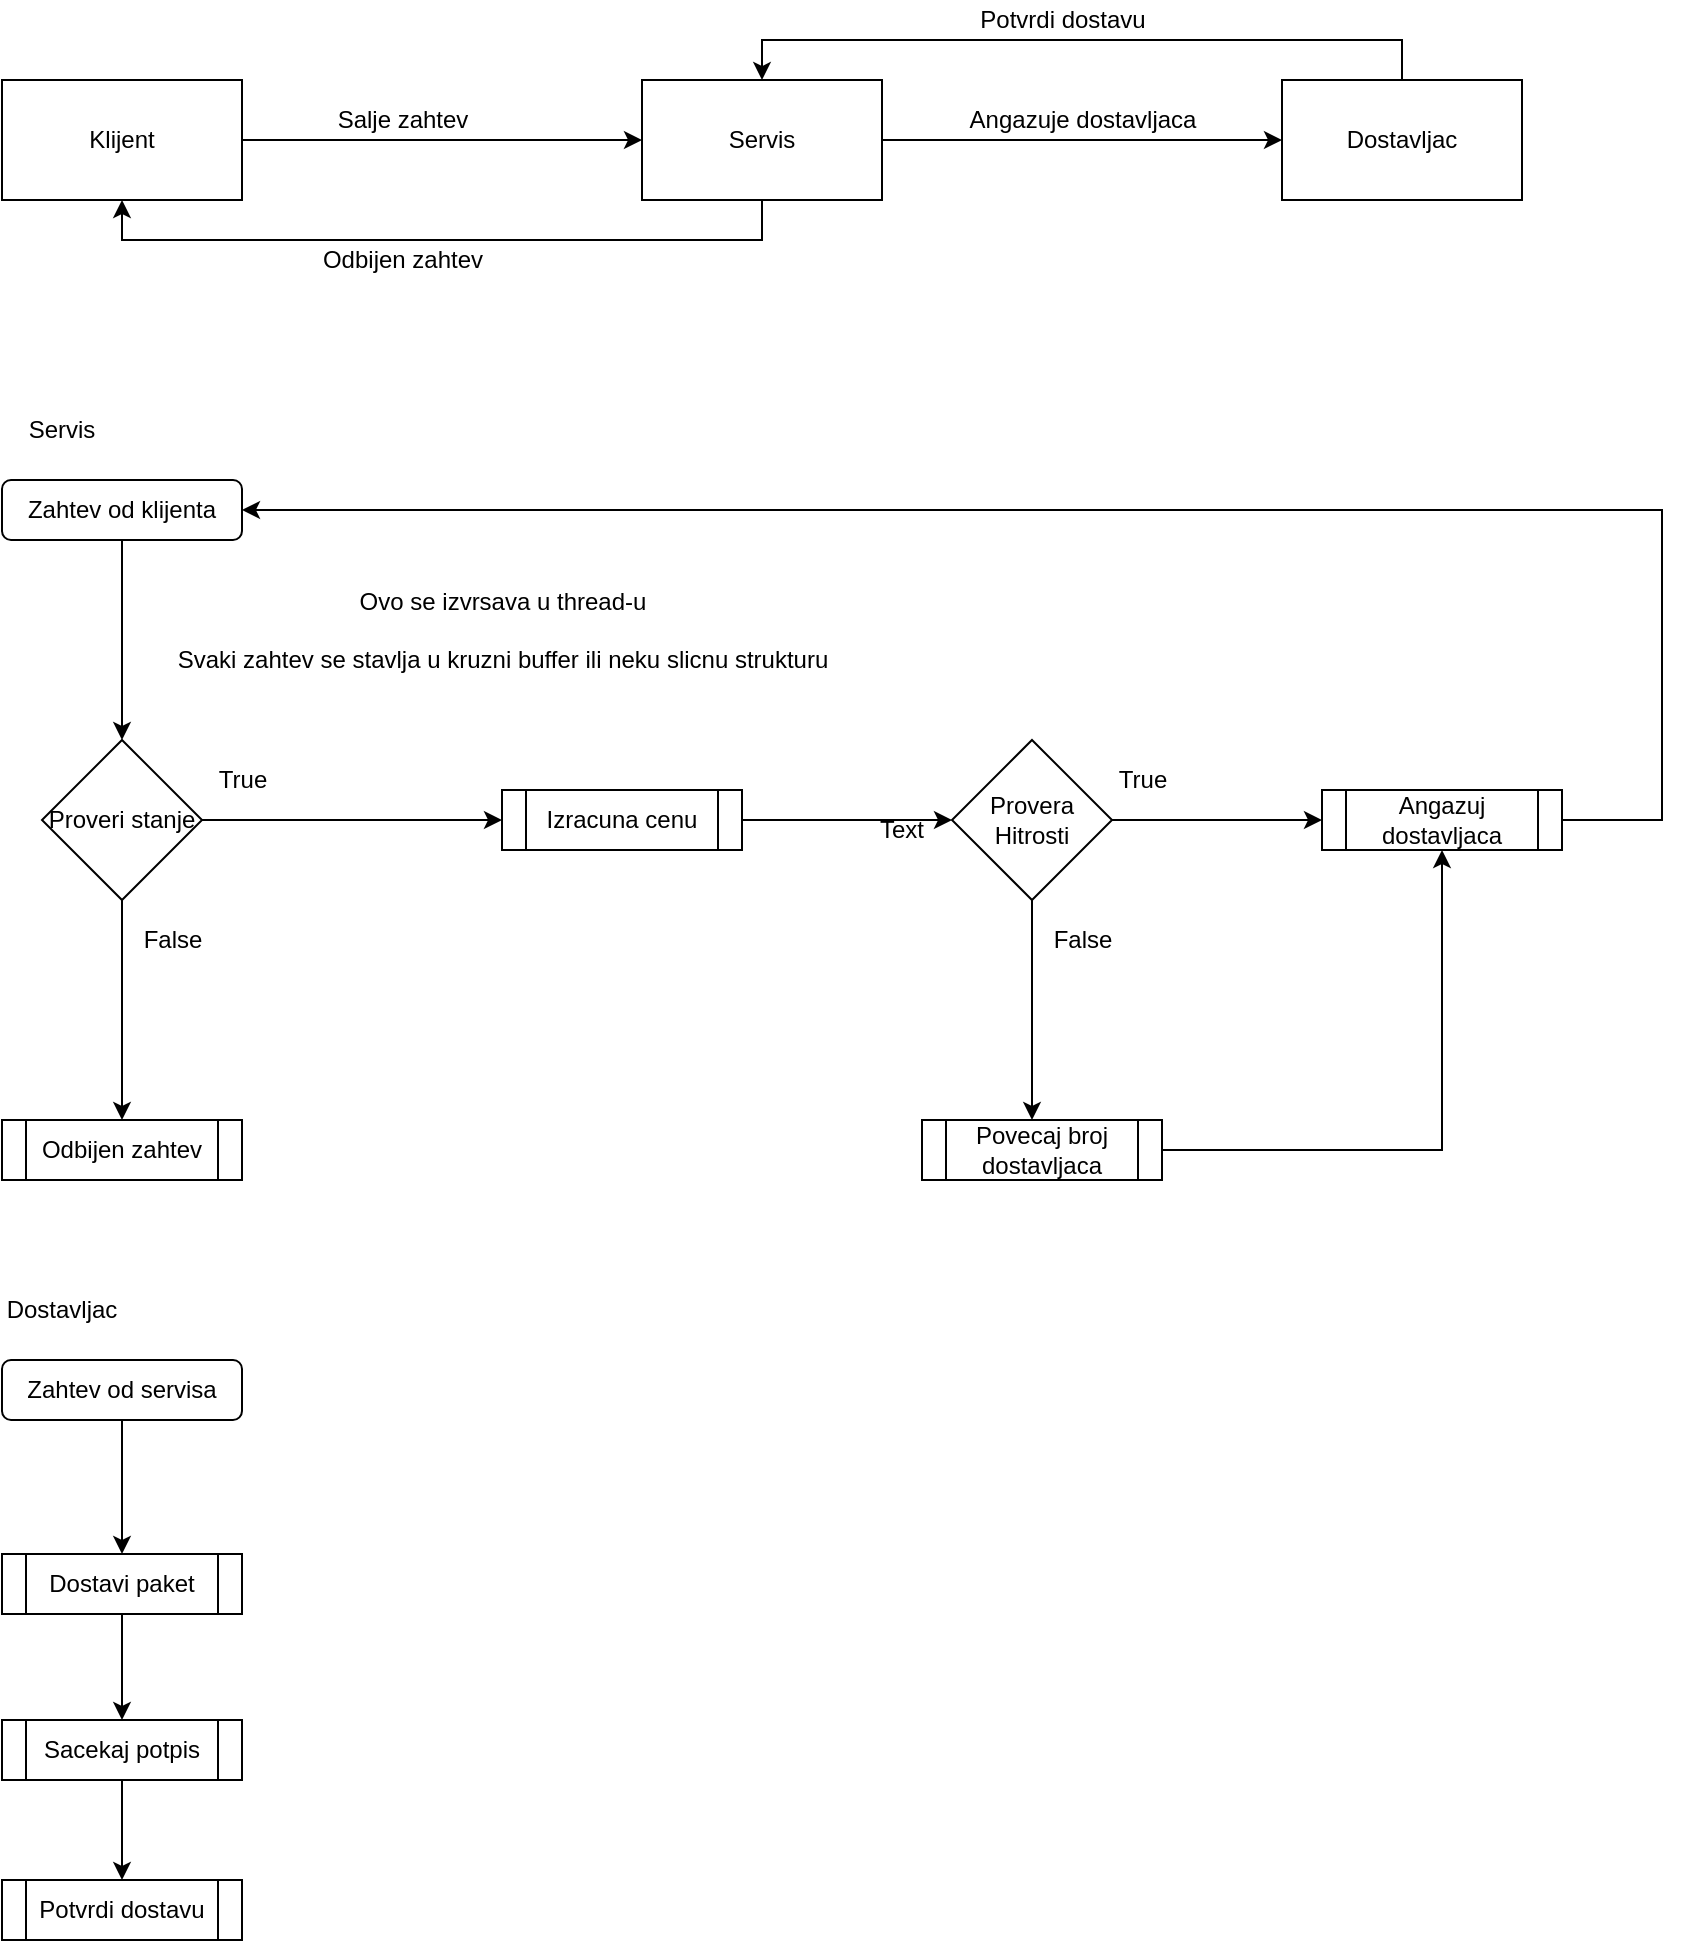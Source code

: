 <mxfile version="15.9.1" type="device"><diagram id="8dCZTInfEaNArfSm8maY" name="Page-1"><mxGraphModel dx="1038" dy="585" grid="1" gridSize="10" guides="1" tooltips="1" connect="1" arrows="1" fold="1" page="1" pageScale="1" pageWidth="2336" pageHeight="1654" math="0" shadow="0"><root><mxCell id="0"/><mxCell id="1" parent="0"/><mxCell id="6rLvrSNNjeyjGJzuv0mV-4" style="edgeStyle=orthogonalEdgeStyle;rounded=0;orthogonalLoop=1;jettySize=auto;html=1;entryX=0;entryY=0.5;entryDx=0;entryDy=0;" edge="1" parent="1" source="6rLvrSNNjeyjGJzuv0mV-1" target="6rLvrSNNjeyjGJzuv0mV-2"><mxGeometry relative="1" as="geometry"/></mxCell><mxCell id="6rLvrSNNjeyjGJzuv0mV-1" value="Klijent" style="rounded=0;whiteSpace=wrap;html=1;" vertex="1" parent="1"><mxGeometry x="40" y="60" width="120" height="60" as="geometry"/></mxCell><mxCell id="6rLvrSNNjeyjGJzuv0mV-6" style="edgeStyle=orthogonalEdgeStyle;rounded=0;orthogonalLoop=1;jettySize=auto;html=1;entryX=0;entryY=0.5;entryDx=0;entryDy=0;" edge="1" parent="1" source="6rLvrSNNjeyjGJzuv0mV-2" target="6rLvrSNNjeyjGJzuv0mV-3"><mxGeometry relative="1" as="geometry"/></mxCell><mxCell id="6rLvrSNNjeyjGJzuv0mV-50" style="edgeStyle=orthogonalEdgeStyle;rounded=0;orthogonalLoop=1;jettySize=auto;html=1;exitX=0.5;exitY=1;exitDx=0;exitDy=0;entryX=0.5;entryY=1;entryDx=0;entryDy=0;" edge="1" parent="1" source="6rLvrSNNjeyjGJzuv0mV-2" target="6rLvrSNNjeyjGJzuv0mV-1"><mxGeometry relative="1" as="geometry"/></mxCell><mxCell id="6rLvrSNNjeyjGJzuv0mV-2" value="Servis" style="rounded=0;whiteSpace=wrap;html=1;" vertex="1" parent="1"><mxGeometry x="360" y="60" width="120" height="60" as="geometry"/></mxCell><mxCell id="6rLvrSNNjeyjGJzuv0mV-46" style="edgeStyle=orthogonalEdgeStyle;rounded=0;orthogonalLoop=1;jettySize=auto;html=1;exitX=0.5;exitY=0;exitDx=0;exitDy=0;entryX=0.5;entryY=0;entryDx=0;entryDy=0;" edge="1" parent="1" source="6rLvrSNNjeyjGJzuv0mV-3" target="6rLvrSNNjeyjGJzuv0mV-2"><mxGeometry relative="1" as="geometry"/></mxCell><mxCell id="6rLvrSNNjeyjGJzuv0mV-3" value="Dostavljac" style="rounded=0;whiteSpace=wrap;html=1;" vertex="1" parent="1"><mxGeometry x="680" y="60" width="120" height="60" as="geometry"/></mxCell><mxCell id="6rLvrSNNjeyjGJzuv0mV-5" value="Salje zahtev" style="text;html=1;align=center;verticalAlign=middle;resizable=0;points=[];autosize=1;strokeColor=none;fillColor=none;" vertex="1" parent="1"><mxGeometry x="200" y="70" width="80" height="20" as="geometry"/></mxCell><mxCell id="6rLvrSNNjeyjGJzuv0mV-8" value="Angazuje dostavljaca&lt;br&gt;" style="text;html=1;align=center;verticalAlign=middle;resizable=0;points=[];autosize=1;strokeColor=none;fillColor=none;" vertex="1" parent="1"><mxGeometry x="515" y="70" width="130" height="20" as="geometry"/></mxCell><mxCell id="6rLvrSNNjeyjGJzuv0mV-11" value="Servis&lt;br&gt;" style="text;html=1;strokeColor=none;fillColor=none;align=center;verticalAlign=middle;whiteSpace=wrap;rounded=0;" vertex="1" parent="1"><mxGeometry x="40" y="220" width="60" height="30" as="geometry"/></mxCell><mxCell id="6rLvrSNNjeyjGJzuv0mV-15" style="edgeStyle=orthogonalEdgeStyle;rounded=0;orthogonalLoop=1;jettySize=auto;html=1;exitX=0.5;exitY=1;exitDx=0;exitDy=0;entryX=0.5;entryY=0;entryDx=0;entryDy=0;" edge="1" parent="1" source="6rLvrSNNjeyjGJzuv0mV-13" target="6rLvrSNNjeyjGJzuv0mV-16"><mxGeometry relative="1" as="geometry"><mxPoint x="60" y="380" as="targetPoint"/></mxGeometry></mxCell><mxCell id="6rLvrSNNjeyjGJzuv0mV-13" value="Zahtev od klijenta" style="rounded=1;whiteSpace=wrap;html=1;" vertex="1" parent="1"><mxGeometry x="40" y="260" width="120" height="30" as="geometry"/></mxCell><mxCell id="6rLvrSNNjeyjGJzuv0mV-17" style="edgeStyle=orthogonalEdgeStyle;rounded=0;orthogonalLoop=1;jettySize=auto;html=1;exitX=1;exitY=0.5;exitDx=0;exitDy=0;entryX=0;entryY=0.5;entryDx=0;entryDy=0;" edge="1" parent="1" source="6rLvrSNNjeyjGJzuv0mV-14" target="6rLvrSNNjeyjGJzuv0mV-22"><mxGeometry relative="1" as="geometry"><mxPoint x="260" y="630" as="targetPoint"/></mxGeometry></mxCell><mxCell id="6rLvrSNNjeyjGJzuv0mV-14" value="Izracuna cenu" style="shape=process;whiteSpace=wrap;html=1;backgroundOutline=1;" vertex="1" parent="1"><mxGeometry x="290" y="415" width="120" height="30" as="geometry"/></mxCell><mxCell id="6rLvrSNNjeyjGJzuv0mV-18" style="edgeStyle=orthogonalEdgeStyle;rounded=0;orthogonalLoop=1;jettySize=auto;html=1;entryX=0;entryY=0.5;entryDx=0;entryDy=0;" edge="1" parent="1" source="6rLvrSNNjeyjGJzuv0mV-16" target="6rLvrSNNjeyjGJzuv0mV-14"><mxGeometry relative="1" as="geometry"><mxPoint x="280" y="460" as="targetPoint"/></mxGeometry></mxCell><mxCell id="6rLvrSNNjeyjGJzuv0mV-27" style="edgeStyle=orthogonalEdgeStyle;rounded=0;orthogonalLoop=1;jettySize=auto;html=1;exitX=0.5;exitY=1;exitDx=0;exitDy=0;entryX=0.5;entryY=0;entryDx=0;entryDy=0;" edge="1" parent="1" source="6rLvrSNNjeyjGJzuv0mV-16" target="6rLvrSNNjeyjGJzuv0mV-26"><mxGeometry relative="1" as="geometry"/></mxCell><mxCell id="6rLvrSNNjeyjGJzuv0mV-16" value="Proveri stanje&lt;br&gt;" style="rhombus;whiteSpace=wrap;html=1;direction=east;" vertex="1" parent="1"><mxGeometry x="60" y="390" width="80" height="80" as="geometry"/></mxCell><mxCell id="6rLvrSNNjeyjGJzuv0mV-19" value="True&lt;br&gt;" style="text;html=1;align=center;verticalAlign=middle;resizable=0;points=[];autosize=1;strokeColor=none;fillColor=none;" vertex="1" parent="1"><mxGeometry x="140" y="400" width="40" height="20" as="geometry"/></mxCell><mxCell id="6rLvrSNNjeyjGJzuv0mV-24" style="edgeStyle=orthogonalEdgeStyle;rounded=0;orthogonalLoop=1;jettySize=auto;html=1;exitX=1;exitY=0.5;exitDx=0;exitDy=0;entryX=0;entryY=0.5;entryDx=0;entryDy=0;" edge="1" parent="1" source="6rLvrSNNjeyjGJzuv0mV-22" target="6rLvrSNNjeyjGJzuv0mV-25"><mxGeometry relative="1" as="geometry"><mxPoint x="710" y="430" as="targetPoint"/></mxGeometry></mxCell><mxCell id="6rLvrSNNjeyjGJzuv0mV-28" style="edgeStyle=orthogonalEdgeStyle;rounded=0;orthogonalLoop=1;jettySize=auto;html=1;exitX=0.5;exitY=1;exitDx=0;exitDy=0;" edge="1" parent="1" source="6rLvrSNNjeyjGJzuv0mV-22"><mxGeometry relative="1" as="geometry"><mxPoint x="555" y="580" as="targetPoint"/><Array as="points"><mxPoint x="555" y="550"/></Array></mxGeometry></mxCell><mxCell id="6rLvrSNNjeyjGJzuv0mV-22" value="Provera Hitrosti" style="rhombus;whiteSpace=wrap;html=1;" vertex="1" parent="1"><mxGeometry x="515" y="390" width="80" height="80" as="geometry"/></mxCell><mxCell id="6rLvrSNNjeyjGJzuv0mV-48" style="edgeStyle=orthogonalEdgeStyle;rounded=0;orthogonalLoop=1;jettySize=auto;html=1;entryX=1;entryY=0.5;entryDx=0;entryDy=0;" edge="1" parent="1" source="6rLvrSNNjeyjGJzuv0mV-25" target="6rLvrSNNjeyjGJzuv0mV-13"><mxGeometry relative="1" as="geometry"><Array as="points"><mxPoint x="870" y="430"/><mxPoint x="870" y="275"/></Array></mxGeometry></mxCell><mxCell id="6rLvrSNNjeyjGJzuv0mV-25" value="Angazuj dostavljaca" style="shape=process;whiteSpace=wrap;html=1;backgroundOutline=1;" vertex="1" parent="1"><mxGeometry x="700" y="415" width="120" height="30" as="geometry"/></mxCell><mxCell id="6rLvrSNNjeyjGJzuv0mV-26" value="Odbijen zahtev" style="shape=process;whiteSpace=wrap;html=1;backgroundOutline=1;" vertex="1" parent="1"><mxGeometry x="40" y="580" width="120" height="30" as="geometry"/></mxCell><mxCell id="6rLvrSNNjeyjGJzuv0mV-29" value="True" style="text;html=1;align=center;verticalAlign=middle;resizable=0;points=[];autosize=1;strokeColor=none;fillColor=none;" vertex="1" parent="1"><mxGeometry x="590" y="400" width="40" height="20" as="geometry"/></mxCell><mxCell id="6rLvrSNNjeyjGJzuv0mV-30" value="False&lt;br&gt;" style="text;html=1;align=center;verticalAlign=middle;resizable=0;points=[];autosize=1;strokeColor=none;fillColor=none;" vertex="1" parent="1"><mxGeometry x="100" y="480" width="50" height="20" as="geometry"/></mxCell><mxCell id="6rLvrSNNjeyjGJzuv0mV-31" value="False&lt;br&gt;" style="text;html=1;align=center;verticalAlign=middle;resizable=0;points=[];autosize=1;strokeColor=none;fillColor=none;" vertex="1" parent="1"><mxGeometry x="555" y="480" width="50" height="20" as="geometry"/></mxCell><mxCell id="6rLvrSNNjeyjGJzuv0mV-32" value="Text" style="text;html=1;strokeColor=none;fillColor=none;align=center;verticalAlign=middle;whiteSpace=wrap;rounded=0;" vertex="1" parent="1"><mxGeometry x="460" y="420" width="60" height="30" as="geometry"/></mxCell><mxCell id="6rLvrSNNjeyjGJzuv0mV-33" value="Ovo se izvrsava u thread-u&lt;br&gt;&lt;br&gt;Svaki zahtev se stavlja u kruzni buffer ili neku slicnu strukturu" style="text;html=1;align=center;verticalAlign=middle;resizable=0;points=[];autosize=1;strokeColor=none;fillColor=none;" vertex="1" parent="1"><mxGeometry x="120" y="310" width="340" height="50" as="geometry"/></mxCell><mxCell id="6rLvrSNNjeyjGJzuv0mV-49" style="edgeStyle=orthogonalEdgeStyle;rounded=0;orthogonalLoop=1;jettySize=auto;html=1;exitX=1;exitY=0.5;exitDx=0;exitDy=0;" edge="1" parent="1" source="6rLvrSNNjeyjGJzuv0mV-35" target="6rLvrSNNjeyjGJzuv0mV-25"><mxGeometry relative="1" as="geometry"><mxPoint x="870" y="420" as="targetPoint"/></mxGeometry></mxCell><mxCell id="6rLvrSNNjeyjGJzuv0mV-35" value="Povecaj broj&lt;br&gt;dostavljaca" style="shape=process;whiteSpace=wrap;html=1;backgroundOutline=1;" vertex="1" parent="1"><mxGeometry x="500" y="580" width="120" height="30" as="geometry"/></mxCell><mxCell id="6rLvrSNNjeyjGJzuv0mV-37" value="Dostavljac&lt;br&gt;" style="text;html=1;strokeColor=none;fillColor=none;align=center;verticalAlign=middle;whiteSpace=wrap;rounded=0;" vertex="1" parent="1"><mxGeometry x="40" y="660" width="60" height="30" as="geometry"/></mxCell><mxCell id="6rLvrSNNjeyjGJzuv0mV-41" style="edgeStyle=orthogonalEdgeStyle;rounded=0;orthogonalLoop=1;jettySize=auto;html=1;exitX=0.5;exitY=1;exitDx=0;exitDy=0;entryX=0.5;entryY=0;entryDx=0;entryDy=0;" edge="1" parent="1" source="6rLvrSNNjeyjGJzuv0mV-38" target="6rLvrSNNjeyjGJzuv0mV-40"><mxGeometry relative="1" as="geometry"/></mxCell><mxCell id="6rLvrSNNjeyjGJzuv0mV-38" value="Zahtev od servisa" style="rounded=1;whiteSpace=wrap;html=1;" vertex="1" parent="1"><mxGeometry x="40" y="700" width="120" height="30" as="geometry"/></mxCell><mxCell id="6rLvrSNNjeyjGJzuv0mV-43" style="edgeStyle=orthogonalEdgeStyle;rounded=0;orthogonalLoop=1;jettySize=auto;html=1;exitX=0.5;exitY=1;exitDx=0;exitDy=0;" edge="1" parent="1" source="6rLvrSNNjeyjGJzuv0mV-40" target="6rLvrSNNjeyjGJzuv0mV-42"><mxGeometry relative="1" as="geometry"/></mxCell><mxCell id="6rLvrSNNjeyjGJzuv0mV-40" value="Dostavi paket" style="shape=process;whiteSpace=wrap;html=1;backgroundOutline=1;" vertex="1" parent="1"><mxGeometry x="40" y="797" width="120" height="30" as="geometry"/></mxCell><mxCell id="6rLvrSNNjeyjGJzuv0mV-45" style="edgeStyle=orthogonalEdgeStyle;rounded=0;orthogonalLoop=1;jettySize=auto;html=1;exitX=0.5;exitY=1;exitDx=0;exitDy=0;entryX=0.5;entryY=0;entryDx=0;entryDy=0;" edge="1" parent="1" source="6rLvrSNNjeyjGJzuv0mV-42" target="6rLvrSNNjeyjGJzuv0mV-44"><mxGeometry relative="1" as="geometry"/></mxCell><mxCell id="6rLvrSNNjeyjGJzuv0mV-42" value="Sacekaj potpis" style="shape=process;whiteSpace=wrap;html=1;backgroundOutline=1;" vertex="1" parent="1"><mxGeometry x="40" y="880" width="120" height="30" as="geometry"/></mxCell><mxCell id="6rLvrSNNjeyjGJzuv0mV-44" value="Potvrdi dostavu" style="shape=process;whiteSpace=wrap;html=1;backgroundOutline=1;" vertex="1" parent="1"><mxGeometry x="40" y="960" width="120" height="30" as="geometry"/></mxCell><mxCell id="6rLvrSNNjeyjGJzuv0mV-47" value="Potvrdi dostavu&lt;br&gt;" style="text;html=1;align=center;verticalAlign=middle;resizable=0;points=[];autosize=1;strokeColor=none;fillColor=none;" vertex="1" parent="1"><mxGeometry x="520" y="20" width="100" height="20" as="geometry"/></mxCell><mxCell id="6rLvrSNNjeyjGJzuv0mV-51" value="Odbijen zahtev" style="text;html=1;align=center;verticalAlign=middle;resizable=0;points=[];autosize=1;strokeColor=none;fillColor=none;" vertex="1" parent="1"><mxGeometry x="190" y="140" width="100" height="20" as="geometry"/></mxCell></root></mxGraphModel></diagram></mxfile>